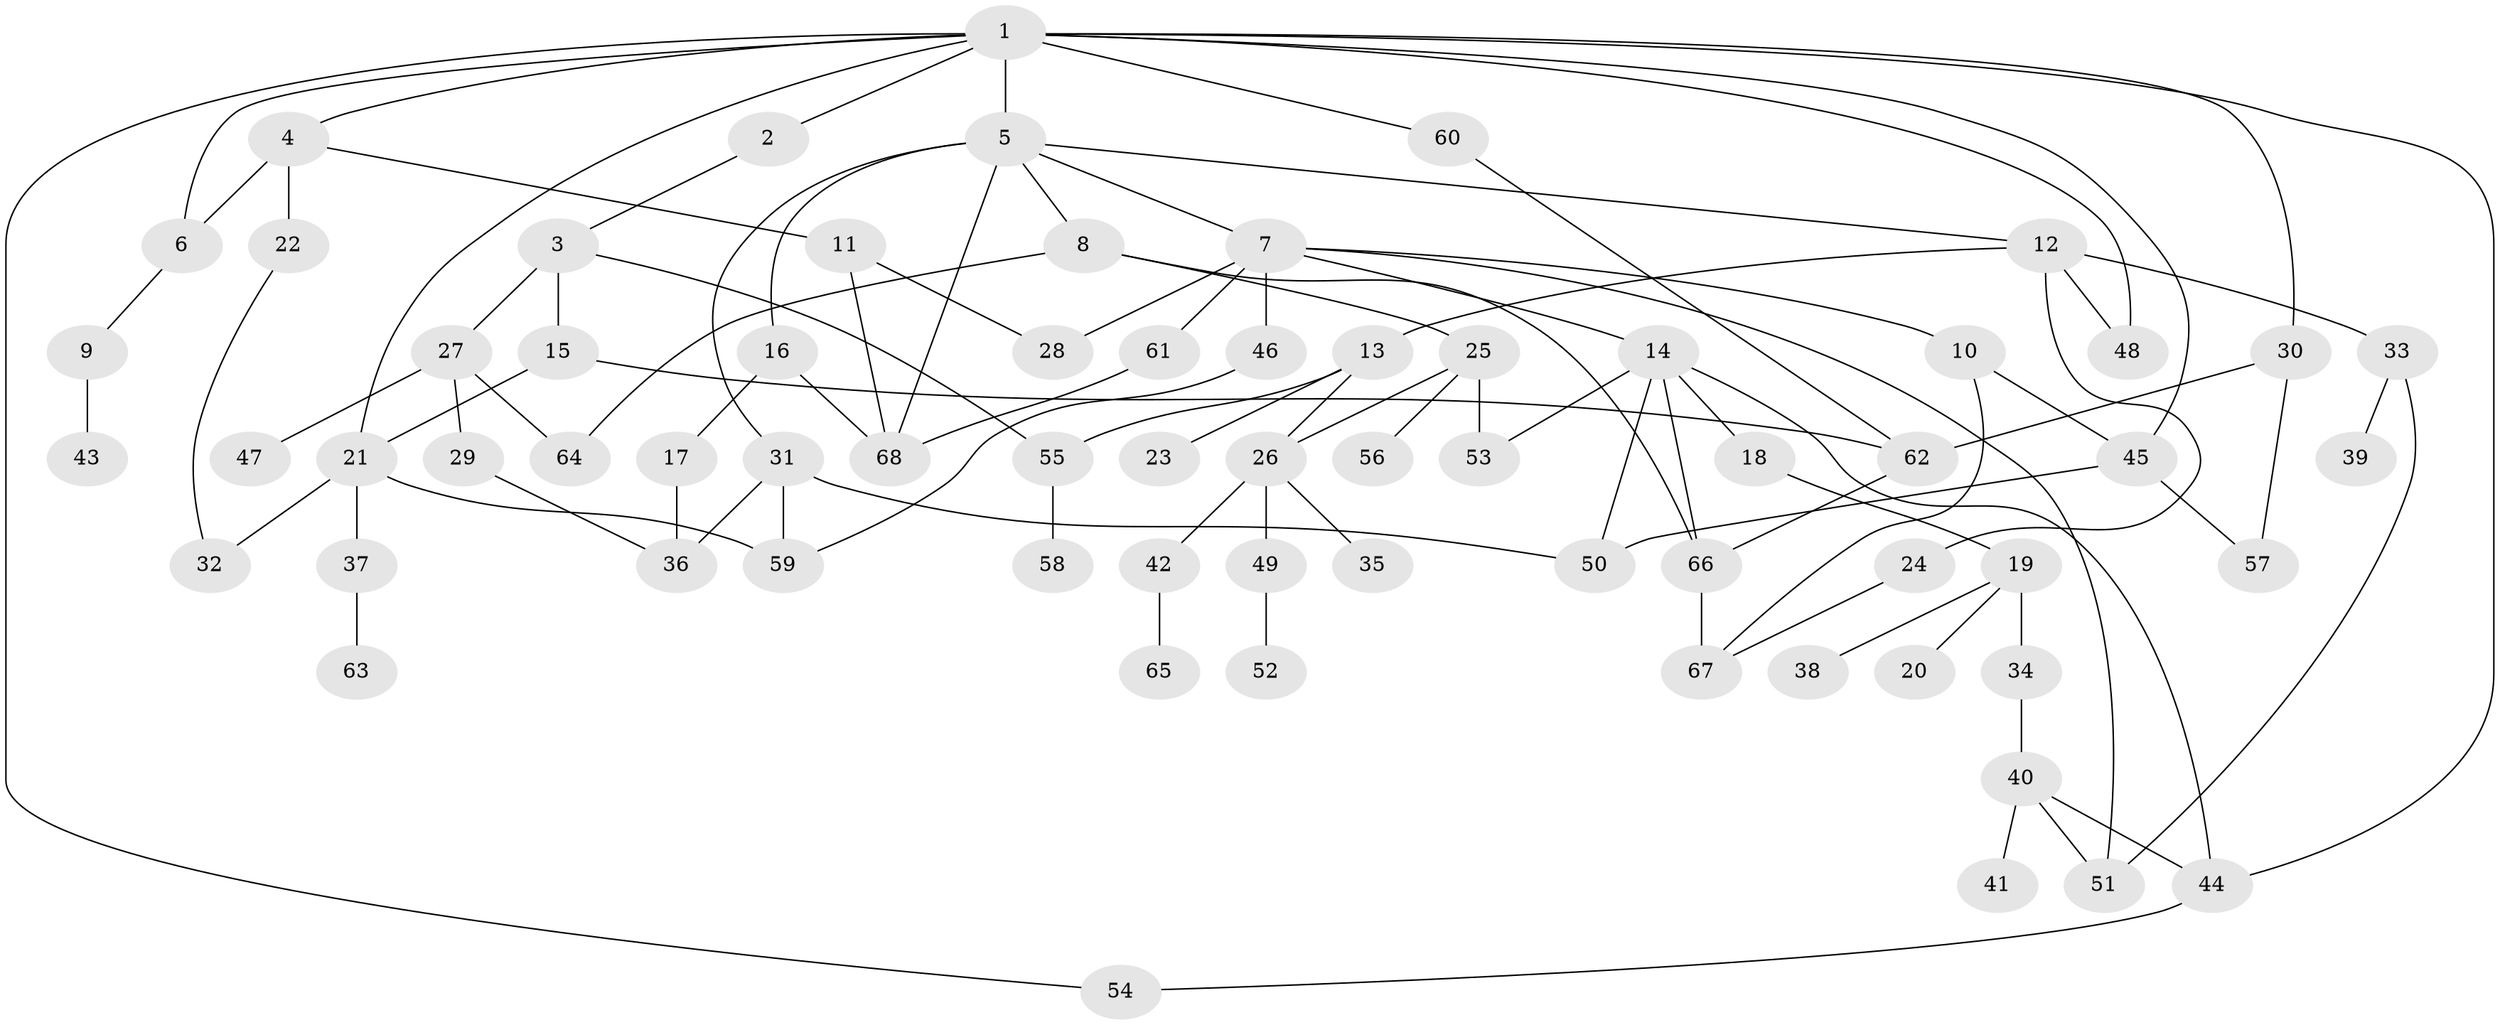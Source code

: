 // coarse degree distribution, {5: 0.2, 4: 0.1, 1: 0.45, 2: 0.1, 6: 0.05, 8: 0.05, 7: 0.05}
// Generated by graph-tools (version 1.1) at 2025/45/03/04/25 21:45:27]
// undirected, 68 vertices, 98 edges
graph export_dot {
graph [start="1"]
  node [color=gray90,style=filled];
  1;
  2;
  3;
  4;
  5;
  6;
  7;
  8;
  9;
  10;
  11;
  12;
  13;
  14;
  15;
  16;
  17;
  18;
  19;
  20;
  21;
  22;
  23;
  24;
  25;
  26;
  27;
  28;
  29;
  30;
  31;
  32;
  33;
  34;
  35;
  36;
  37;
  38;
  39;
  40;
  41;
  42;
  43;
  44;
  45;
  46;
  47;
  48;
  49;
  50;
  51;
  52;
  53;
  54;
  55;
  56;
  57;
  58;
  59;
  60;
  61;
  62;
  63;
  64;
  65;
  66;
  67;
  68;
  1 -- 2;
  1 -- 4;
  1 -- 5;
  1 -- 6;
  1 -- 30;
  1 -- 44;
  1 -- 54;
  1 -- 60;
  1 -- 45;
  1 -- 21;
  1 -- 48;
  2 -- 3;
  3 -- 15;
  3 -- 27;
  3 -- 55;
  4 -- 11;
  4 -- 22;
  4 -- 6;
  5 -- 7;
  5 -- 8;
  5 -- 12;
  5 -- 16;
  5 -- 31;
  5 -- 68;
  6 -- 9;
  7 -- 10;
  7 -- 14;
  7 -- 46;
  7 -- 61;
  7 -- 51;
  7 -- 28;
  8 -- 25;
  8 -- 66;
  8 -- 64;
  9 -- 43;
  10 -- 45;
  10 -- 67;
  11 -- 28;
  11 -- 68;
  12 -- 13;
  12 -- 24;
  12 -- 33;
  12 -- 48;
  13 -- 23;
  13 -- 26;
  13 -- 55;
  14 -- 18;
  14 -- 53;
  14 -- 66;
  14 -- 44;
  14 -- 50;
  15 -- 21;
  15 -- 62;
  16 -- 17;
  16 -- 68;
  17 -- 36;
  18 -- 19;
  19 -- 20;
  19 -- 34;
  19 -- 38;
  21 -- 32;
  21 -- 37;
  21 -- 59;
  22 -- 32;
  24 -- 67;
  25 -- 53;
  25 -- 56;
  25 -- 26;
  26 -- 35;
  26 -- 42;
  26 -- 49;
  27 -- 29;
  27 -- 47;
  27 -- 64;
  29 -- 36;
  30 -- 62;
  30 -- 57;
  31 -- 36;
  31 -- 50;
  31 -- 59;
  33 -- 39;
  33 -- 51;
  34 -- 40;
  37 -- 63;
  40 -- 41;
  40 -- 44;
  40 -- 51;
  42 -- 65;
  44 -- 54;
  45 -- 57;
  45 -- 50;
  46 -- 59;
  49 -- 52;
  55 -- 58;
  60 -- 62;
  61 -- 68;
  62 -- 66;
  66 -- 67;
}

